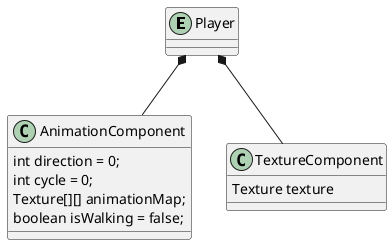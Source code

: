 @startuml
'https://plantuml.com/class-diagram


entity Player

Player *-- AnimationComponent
Player *-- TextureComponent

class TextureComponent {
Texture texture
}

class AnimationComponent {
 int direction = 0;
 int cycle = 0;
 Texture[][] animationMap;
 boolean isWalking = false;
}




@enduml